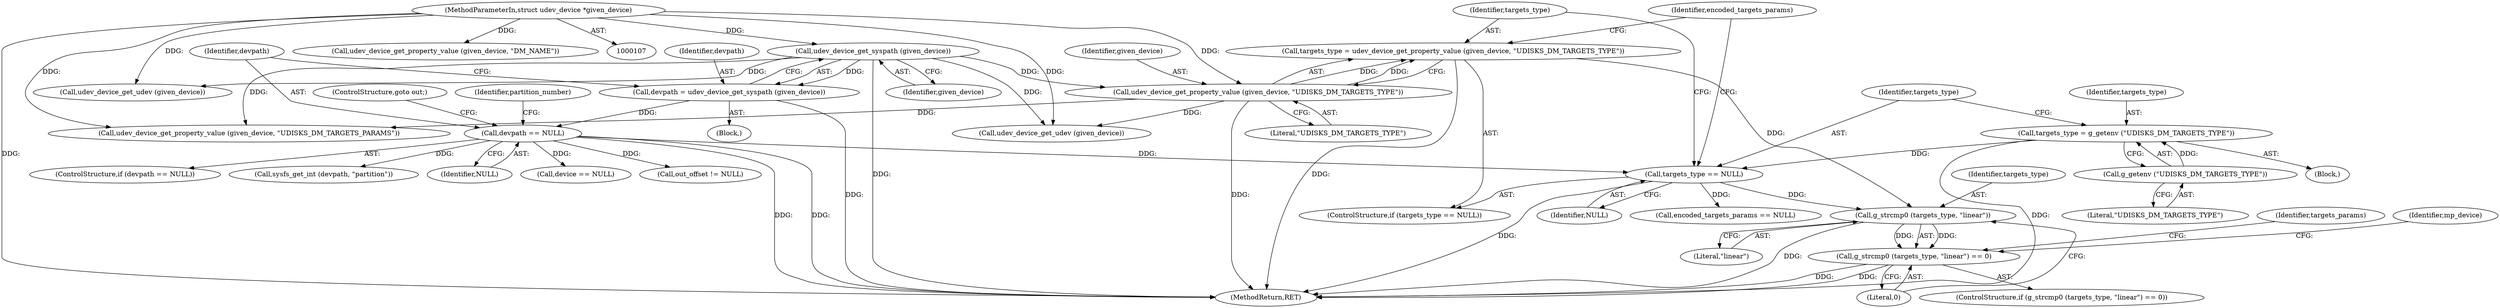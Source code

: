 digraph "0_udisks_0fcc7cb3b66f23fac53ae08647aa0007a2bd56c4_0@API" {
"1000260" [label="(Call,g_strcmp0 (targets_type, \"linear\"))"];
"1000237" [label="(Call,targets_type == NULL)"];
"1000232" [label="(Call,targets_type = g_getenv (\"UDISKS_DM_TARGETS_TYPE\"))"];
"1000234" [label="(Call,g_getenv (\"UDISKS_DM_TARGETS_TYPE\"))"];
"1000141" [label="(Call,devpath == NULL)"];
"1000136" [label="(Call,devpath = udev_device_get_syspath (given_device))"];
"1000138" [label="(Call,udev_device_get_syspath (given_device))"];
"1000108" [label="(MethodParameterIn,struct udev_device *given_device)"];
"1000240" [label="(Call,targets_type = udev_device_get_property_value (given_device, \"UDISKS_DM_TARGETS_TYPE\"))"];
"1000242" [label="(Call,udev_device_get_property_value (given_device, \"UDISKS_DM_TARGETS_TYPE\"))"];
"1000259" [label="(Call,g_strcmp0 (targets_type, \"linear\") == 0)"];
"1000137" [label="(Identifier,devpath)"];
"1000238" [label="(Identifier,targets_type)"];
"1000234" [label="(Call,g_getenv (\"UDISKS_DM_TARGETS_TYPE\"))"];
"1000261" [label="(Identifier,targets_type)"];
"1000283" [label="(Call,udev_device_get_udev (given_device))"];
"1000250" [label="(Call,encoded_targets_params == NULL)"];
"1000141" [label="(Call,devpath == NULL)"];
"1000258" [label="(ControlStructure,if (g_strcmp0 (targets_type, \"linear\") == 0))"];
"1000147" [label="(Call,sysfs_get_int (devpath, \"partition\"))"];
"1000146" [label="(Identifier,partition_number)"];
"1000268" [label="(Identifier,targets_params)"];
"1000446" [label="(MethodReturn,RET)"];
"1000233" [label="(Identifier,targets_type)"];
"1000229" [label="(Block,)"];
"1000241" [label="(Identifier,targets_type)"];
"1000232" [label="(Call,targets_type = g_getenv (\"UDISKS_DM_TARGETS_TYPE\"))"];
"1000192" [label="(Call,device == NULL)"];
"1000243" [label="(Identifier,given_device)"];
"1000410" [label="(Call,out_offset != NULL)"];
"1000139" [label="(Identifier,given_device)"];
"1000114" [label="(Block,)"];
"1000242" [label="(Call,udev_device_get_property_value (given_device, \"UDISKS_DM_TARGETS_TYPE\"))"];
"1000262" [label="(Literal,\"linear\")"];
"1000255" [label="(Call,udev_device_get_property_value (given_device, \"UDISKS_DM_TARGETS_PARAMS\"))"];
"1000143" [label="(Identifier,NULL)"];
"1000136" [label="(Call,devpath = udev_device_get_syspath (given_device))"];
"1000260" [label="(Call,g_strcmp0 (targets_type, \"linear\"))"];
"1000188" [label="(Call,udev_device_get_udev (given_device))"];
"1000263" [label="(Literal,0)"];
"1000138" [label="(Call,udev_device_get_syspath (given_device))"];
"1000259" [label="(Call,g_strcmp0 (targets_type, \"linear\") == 0)"];
"1000237" [label="(Call,targets_type == NULL)"];
"1000246" [label="(Identifier,encoded_targets_params)"];
"1000240" [label="(Call,targets_type = udev_device_get_property_value (given_device, \"UDISKS_DM_TARGETS_TYPE\"))"];
"1000140" [label="(ControlStructure,if (devpath == NULL))"];
"1000108" [label="(MethodParameterIn,struct udev_device *given_device)"];
"1000236" [label="(ControlStructure,if (targets_type == NULL))"];
"1000142" [label="(Identifier,devpath)"];
"1000244" [label="(Literal,\"UDISKS_DM_TARGETS_TYPE\")"];
"1000239" [label="(Identifier,NULL)"];
"1000235" [label="(Literal,\"UDISKS_DM_TARGETS_TYPE\")"];
"1000281" [label="(Identifier,mp_device)"];
"1000309" [label="(Call,udev_device_get_property_value (given_device, \"DM_NAME\"))"];
"1000144" [label="(ControlStructure,goto out;)"];
"1000260" -> "1000259"  [label="AST: "];
"1000260" -> "1000262"  [label="CFG: "];
"1000261" -> "1000260"  [label="AST: "];
"1000262" -> "1000260"  [label="AST: "];
"1000263" -> "1000260"  [label="CFG: "];
"1000260" -> "1000446"  [label="DDG: "];
"1000260" -> "1000259"  [label="DDG: "];
"1000260" -> "1000259"  [label="DDG: "];
"1000237" -> "1000260"  [label="DDG: "];
"1000240" -> "1000260"  [label="DDG: "];
"1000237" -> "1000236"  [label="AST: "];
"1000237" -> "1000239"  [label="CFG: "];
"1000238" -> "1000237"  [label="AST: "];
"1000239" -> "1000237"  [label="AST: "];
"1000241" -> "1000237"  [label="CFG: "];
"1000246" -> "1000237"  [label="CFG: "];
"1000237" -> "1000446"  [label="DDG: "];
"1000232" -> "1000237"  [label="DDG: "];
"1000141" -> "1000237"  [label="DDG: "];
"1000237" -> "1000250"  [label="DDG: "];
"1000232" -> "1000229"  [label="AST: "];
"1000232" -> "1000234"  [label="CFG: "];
"1000233" -> "1000232"  [label="AST: "];
"1000234" -> "1000232"  [label="AST: "];
"1000238" -> "1000232"  [label="CFG: "];
"1000232" -> "1000446"  [label="DDG: "];
"1000234" -> "1000232"  [label="DDG: "];
"1000234" -> "1000235"  [label="CFG: "];
"1000235" -> "1000234"  [label="AST: "];
"1000141" -> "1000140"  [label="AST: "];
"1000141" -> "1000143"  [label="CFG: "];
"1000142" -> "1000141"  [label="AST: "];
"1000143" -> "1000141"  [label="AST: "];
"1000144" -> "1000141"  [label="CFG: "];
"1000146" -> "1000141"  [label="CFG: "];
"1000141" -> "1000446"  [label="DDG: "];
"1000141" -> "1000446"  [label="DDG: "];
"1000136" -> "1000141"  [label="DDG: "];
"1000141" -> "1000147"  [label="DDG: "];
"1000141" -> "1000192"  [label="DDG: "];
"1000141" -> "1000410"  [label="DDG: "];
"1000136" -> "1000114"  [label="AST: "];
"1000136" -> "1000138"  [label="CFG: "];
"1000137" -> "1000136"  [label="AST: "];
"1000138" -> "1000136"  [label="AST: "];
"1000142" -> "1000136"  [label="CFG: "];
"1000136" -> "1000446"  [label="DDG: "];
"1000138" -> "1000136"  [label="DDG: "];
"1000138" -> "1000139"  [label="CFG: "];
"1000139" -> "1000138"  [label="AST: "];
"1000138" -> "1000446"  [label="DDG: "];
"1000108" -> "1000138"  [label="DDG: "];
"1000138" -> "1000188"  [label="DDG: "];
"1000138" -> "1000242"  [label="DDG: "];
"1000138" -> "1000255"  [label="DDG: "];
"1000138" -> "1000283"  [label="DDG: "];
"1000108" -> "1000107"  [label="AST: "];
"1000108" -> "1000446"  [label="DDG: "];
"1000108" -> "1000188"  [label="DDG: "];
"1000108" -> "1000242"  [label="DDG: "];
"1000108" -> "1000255"  [label="DDG: "];
"1000108" -> "1000283"  [label="DDG: "];
"1000108" -> "1000309"  [label="DDG: "];
"1000240" -> "1000236"  [label="AST: "];
"1000240" -> "1000242"  [label="CFG: "];
"1000241" -> "1000240"  [label="AST: "];
"1000242" -> "1000240"  [label="AST: "];
"1000246" -> "1000240"  [label="CFG: "];
"1000240" -> "1000446"  [label="DDG: "];
"1000242" -> "1000240"  [label="DDG: "];
"1000242" -> "1000240"  [label="DDG: "];
"1000242" -> "1000244"  [label="CFG: "];
"1000243" -> "1000242"  [label="AST: "];
"1000244" -> "1000242"  [label="AST: "];
"1000242" -> "1000446"  [label="DDG: "];
"1000242" -> "1000255"  [label="DDG: "];
"1000242" -> "1000283"  [label="DDG: "];
"1000259" -> "1000258"  [label="AST: "];
"1000259" -> "1000263"  [label="CFG: "];
"1000263" -> "1000259"  [label="AST: "];
"1000268" -> "1000259"  [label="CFG: "];
"1000281" -> "1000259"  [label="CFG: "];
"1000259" -> "1000446"  [label="DDG: "];
"1000259" -> "1000446"  [label="DDG: "];
}
